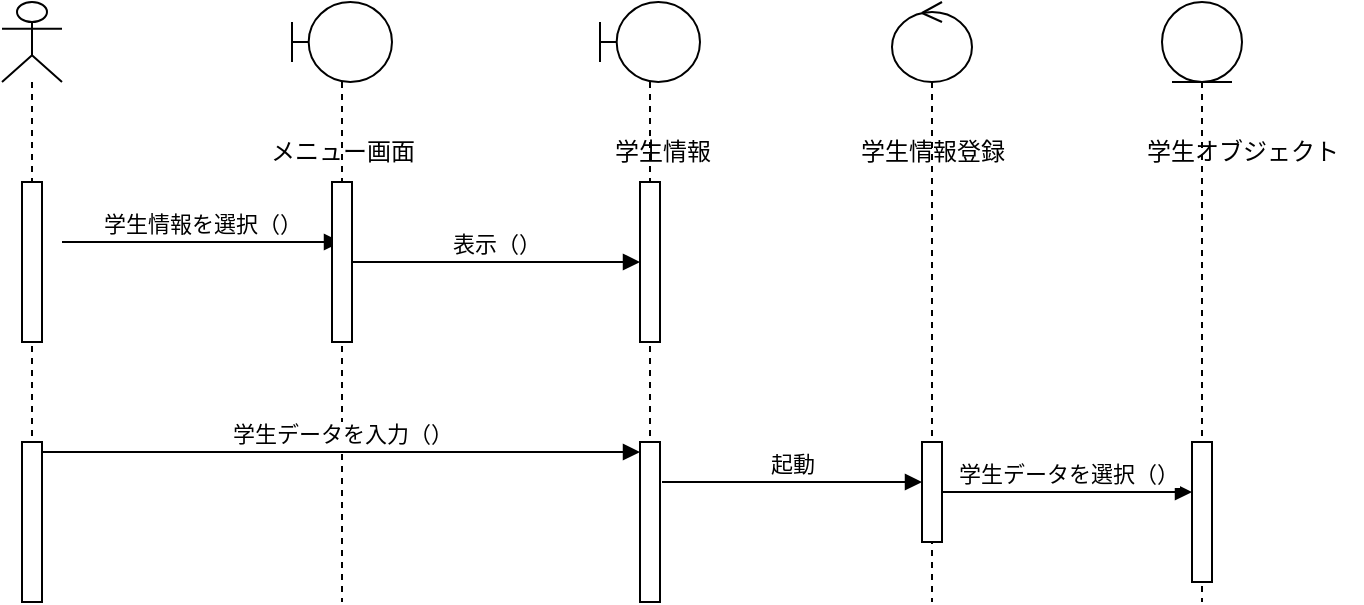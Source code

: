 <mxfile version="24.7.17">
  <diagram name="ページ1" id="g8sSt1EYbyQWIi9Pt_DM">
    <mxGraphModel dx="864" dy="460" grid="1" gridSize="10" guides="1" tooltips="1" connect="1" arrows="1" fold="1" page="1" pageScale="1" pageWidth="827" pageHeight="1169" math="0" shadow="0">
      <root>
        <mxCell id="0" />
        <mxCell id="1" parent="0" />
        <mxCell id="B286TyVE3M3dKoJ7LcA_-14" value="学生情報登録" style="text;html=1;align=center;verticalAlign=middle;resizable=0;points=[];autosize=1;strokeColor=none;fillColor=none;" vertex="1" parent="1">
          <mxGeometry x="505" y="180" width="100" height="30" as="geometry" />
        </mxCell>
        <mxCell id="B286TyVE3M3dKoJ7LcA_-15" value="学生情報" style="text;html=1;align=center;verticalAlign=middle;resizable=0;points=[];autosize=1;strokeColor=none;fillColor=none;" vertex="1" parent="1">
          <mxGeometry x="385" y="180" width="70" height="30" as="geometry" />
        </mxCell>
        <mxCell id="B286TyVE3M3dKoJ7LcA_-16" value="メニュー画面" style="text;html=1;align=center;verticalAlign=middle;resizable=0;points=[];autosize=1;strokeColor=none;fillColor=none;" vertex="1" parent="1">
          <mxGeometry x="210" y="180" width="100" height="30" as="geometry" />
        </mxCell>
        <mxCell id="B286TyVE3M3dKoJ7LcA_-17" value="学生オブジェクト" style="text;html=1;align=center;verticalAlign=middle;resizable=0;points=[];autosize=1;strokeColor=none;fillColor=none;" vertex="1" parent="1">
          <mxGeometry x="650" y="180" width="120" height="30" as="geometry" />
        </mxCell>
        <mxCell id="B286TyVE3M3dKoJ7LcA_-18" value="" style="shape=umlLifeline;perimeter=lifelinePerimeter;whiteSpace=wrap;html=1;container=1;dropTarget=0;collapsible=0;recursiveResize=0;outlineConnect=0;portConstraint=eastwest;newEdgeStyle={&quot;curved&quot;:0,&quot;rounded&quot;:0};participant=umlActor;" vertex="1" parent="1">
          <mxGeometry x="90" y="120" width="30" height="300" as="geometry" />
        </mxCell>
        <mxCell id="B286TyVE3M3dKoJ7LcA_-5" value="" style="html=1;points=[[0,0,0,0,5],[0,1,0,0,-5],[1,0,0,0,5],[1,1,0,0,-5]];perimeter=orthogonalPerimeter;outlineConnect=0;targetShapes=umlLifeline;portConstraint=eastwest;newEdgeStyle={&quot;curved&quot;:0,&quot;rounded&quot;:0};" vertex="1" parent="B286TyVE3M3dKoJ7LcA_-18">
          <mxGeometry x="10" y="90" width="10" height="80" as="geometry" />
        </mxCell>
        <mxCell id="B286TyVE3M3dKoJ7LcA_-7" value="" style="html=1;points=[[0,0,0,0,5],[0,1,0,0,-5],[1,0,0,0,5],[1,1,0,0,-5]];perimeter=orthogonalPerimeter;outlineConnect=0;targetShapes=umlLifeline;portConstraint=eastwest;newEdgeStyle={&quot;curved&quot;:0,&quot;rounded&quot;:0};" vertex="1" parent="B286TyVE3M3dKoJ7LcA_-18">
          <mxGeometry x="10" y="220" width="10" height="80" as="geometry" />
        </mxCell>
        <mxCell id="B286TyVE3M3dKoJ7LcA_-19" value="学生情報を選択（）" style="html=1;verticalAlign=bottom;endArrow=block;curved=0;rounded=0;" edge="1" parent="1" target="B286TyVE3M3dKoJ7LcA_-20">
          <mxGeometry width="80" relative="1" as="geometry">
            <mxPoint x="120" y="240" as="sourcePoint" />
            <mxPoint x="230" y="240" as="targetPoint" />
          </mxGeometry>
        </mxCell>
        <mxCell id="B286TyVE3M3dKoJ7LcA_-20" value="" style="shape=umlLifeline;perimeter=lifelinePerimeter;whiteSpace=wrap;html=1;container=1;dropTarget=0;collapsible=0;recursiveResize=0;outlineConnect=0;portConstraint=eastwest;newEdgeStyle={&quot;curved&quot;:0,&quot;rounded&quot;:0};participant=umlBoundary;" vertex="1" parent="1">
          <mxGeometry x="235" y="120" width="50" height="300" as="geometry" />
        </mxCell>
        <mxCell id="B286TyVE3M3dKoJ7LcA_-24" value="" style="html=1;points=[[0,0,0,0,5],[0,1,0,0,-5],[1,0,0,0,5],[1,1,0,0,-5]];perimeter=orthogonalPerimeter;outlineConnect=0;targetShapes=umlLifeline;portConstraint=eastwest;newEdgeStyle={&quot;curved&quot;:0,&quot;rounded&quot;:0};" vertex="1" parent="B286TyVE3M3dKoJ7LcA_-20">
          <mxGeometry x="20" y="90" width="10" height="80" as="geometry" />
        </mxCell>
        <mxCell id="B286TyVE3M3dKoJ7LcA_-21" value="" style="shape=umlLifeline;perimeter=lifelinePerimeter;whiteSpace=wrap;html=1;container=1;dropTarget=0;collapsible=0;recursiveResize=0;outlineConnect=0;portConstraint=eastwest;newEdgeStyle={&quot;curved&quot;:0,&quot;rounded&quot;:0};participant=umlBoundary;" vertex="1" parent="1">
          <mxGeometry x="389" y="120" width="50" height="300" as="geometry" />
        </mxCell>
        <mxCell id="B286TyVE3M3dKoJ7LcA_-26" value="" style="html=1;points=[[0,0,0,0,5],[0,1,0,0,-5],[1,0,0,0,5],[1,1,0,0,-5]];perimeter=orthogonalPerimeter;outlineConnect=0;targetShapes=umlLifeline;portConstraint=eastwest;newEdgeStyle={&quot;curved&quot;:0,&quot;rounded&quot;:0};" vertex="1" parent="B286TyVE3M3dKoJ7LcA_-21">
          <mxGeometry x="20" y="220" width="10" height="80" as="geometry" />
        </mxCell>
        <mxCell id="B286TyVE3M3dKoJ7LcA_-25" value="" style="html=1;points=[[0,0,0,0,5],[0,1,0,0,-5],[1,0,0,0,5],[1,1,0,0,-5]];perimeter=orthogonalPerimeter;outlineConnect=0;targetShapes=umlLifeline;portConstraint=eastwest;newEdgeStyle={&quot;curved&quot;:0,&quot;rounded&quot;:0};" vertex="1" parent="B286TyVE3M3dKoJ7LcA_-21">
          <mxGeometry x="20" y="90" width="10" height="80" as="geometry" />
        </mxCell>
        <mxCell id="B286TyVE3M3dKoJ7LcA_-22" value="" style="shape=umlLifeline;perimeter=lifelinePerimeter;whiteSpace=wrap;html=1;container=1;dropTarget=0;collapsible=0;recursiveResize=0;outlineConnect=0;portConstraint=eastwest;newEdgeStyle={&quot;curved&quot;:0,&quot;rounded&quot;:0};participant=umlControl;" vertex="1" parent="1">
          <mxGeometry x="535" y="120" width="40" height="300" as="geometry" />
        </mxCell>
        <mxCell id="B286TyVE3M3dKoJ7LcA_-27" value="" style="html=1;points=[[0,0,0,0,5],[0,1,0,0,-5],[1,0,0,0,5],[1,1,0,0,-5]];perimeter=orthogonalPerimeter;outlineConnect=0;targetShapes=umlLifeline;portConstraint=eastwest;newEdgeStyle={&quot;curved&quot;:0,&quot;rounded&quot;:0};" vertex="1" parent="B286TyVE3M3dKoJ7LcA_-22">
          <mxGeometry x="15" y="220" width="10" height="50" as="geometry" />
        </mxCell>
        <mxCell id="B286TyVE3M3dKoJ7LcA_-23" value="" style="shape=umlLifeline;perimeter=lifelinePerimeter;whiteSpace=wrap;html=1;container=1;dropTarget=0;collapsible=0;recursiveResize=0;outlineConnect=0;portConstraint=eastwest;newEdgeStyle={&quot;curved&quot;:0,&quot;rounded&quot;:0};participant=umlEntity;" vertex="1" parent="1">
          <mxGeometry x="670" y="120" width="40" height="300" as="geometry" />
        </mxCell>
        <mxCell id="B286TyVE3M3dKoJ7LcA_-28" value="" style="html=1;points=[[0,0,0,0,5],[0,1,0,0,-5],[1,0,0,0,5],[1,1,0,0,-5]];perimeter=orthogonalPerimeter;outlineConnect=0;targetShapes=umlLifeline;portConstraint=eastwest;newEdgeStyle={&quot;curved&quot;:0,&quot;rounded&quot;:0};" vertex="1" parent="B286TyVE3M3dKoJ7LcA_-23">
          <mxGeometry x="15" y="220" width="10" height="70" as="geometry" />
        </mxCell>
        <mxCell id="B286TyVE3M3dKoJ7LcA_-29" value="表示（）" style="html=1;verticalAlign=bottom;endArrow=block;curved=0;rounded=0;" edge="1" parent="1" source="B286TyVE3M3dKoJ7LcA_-24" target="B286TyVE3M3dKoJ7LcA_-25">
          <mxGeometry width="80" relative="1" as="geometry">
            <mxPoint x="370" y="240" as="sourcePoint" />
            <mxPoint x="450" y="240" as="targetPoint" />
          </mxGeometry>
        </mxCell>
        <mxCell id="B286TyVE3M3dKoJ7LcA_-30" value="学生データを入力（）" style="html=1;verticalAlign=bottom;endArrow=block;curved=0;rounded=0;entryX=0;entryY=0;entryDx=0;entryDy=5;entryPerimeter=0;exitX=1;exitY=0;exitDx=0;exitDy=5;exitPerimeter=0;" edge="1" parent="1" source="B286TyVE3M3dKoJ7LcA_-7" target="B286TyVE3M3dKoJ7LcA_-26">
          <mxGeometry width="80" relative="1" as="geometry">
            <mxPoint x="370" y="240" as="sourcePoint" />
            <mxPoint x="450" y="240" as="targetPoint" />
          </mxGeometry>
        </mxCell>
        <mxCell id="B286TyVE3M3dKoJ7LcA_-31" value="起動" style="html=1;verticalAlign=bottom;endArrow=block;curved=0;rounded=0;" edge="1" parent="1" target="B286TyVE3M3dKoJ7LcA_-27">
          <mxGeometry width="80" relative="1" as="geometry">
            <mxPoint x="420" y="360" as="sourcePoint" />
            <mxPoint x="450" y="240" as="targetPoint" />
          </mxGeometry>
        </mxCell>
        <mxCell id="B286TyVE3M3dKoJ7LcA_-32" value="学生データを選択（）" style="html=1;verticalAlign=bottom;endArrow=block;curved=0;rounded=0;" edge="1" parent="1" source="B286TyVE3M3dKoJ7LcA_-27" target="B286TyVE3M3dKoJ7LcA_-28">
          <mxGeometry width="80" relative="1" as="geometry">
            <mxPoint x="370" y="240" as="sourcePoint" />
            <mxPoint x="450" y="240" as="targetPoint" />
          </mxGeometry>
        </mxCell>
      </root>
    </mxGraphModel>
  </diagram>
</mxfile>
